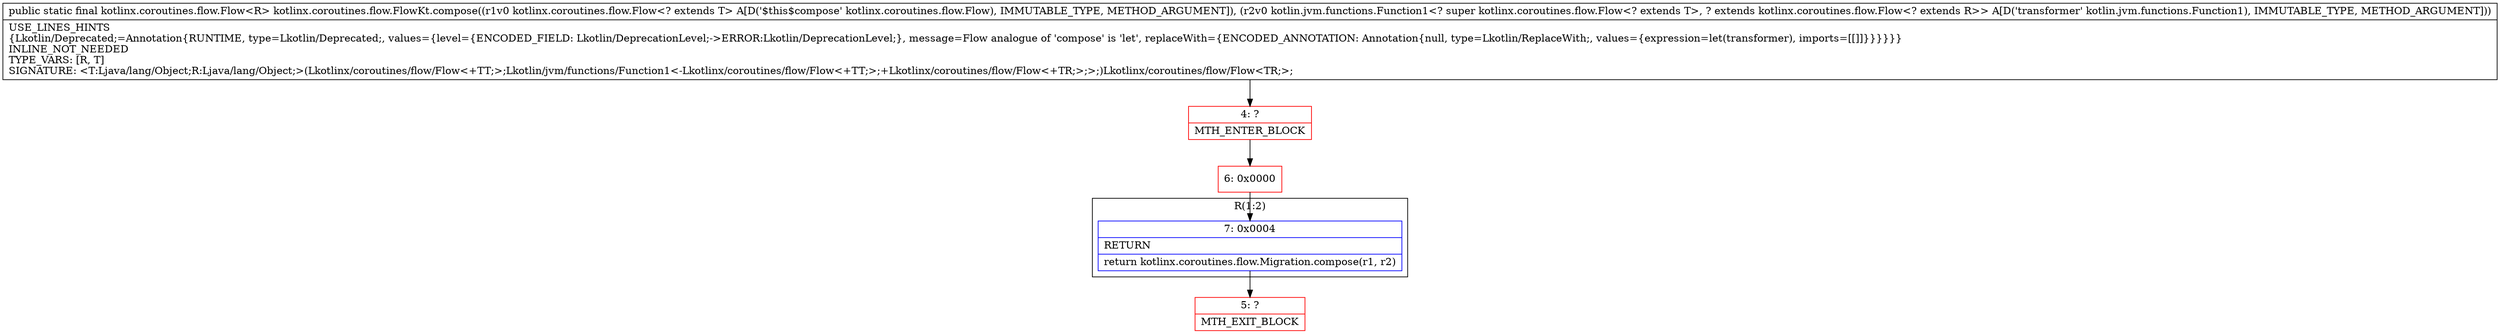 digraph "CFG forkotlinx.coroutines.flow.FlowKt.compose(Lkotlinx\/coroutines\/flow\/Flow;Lkotlin\/jvm\/functions\/Function1;)Lkotlinx\/coroutines\/flow\/Flow;" {
subgraph cluster_Region_229862082 {
label = "R(1:2)";
node [shape=record,color=blue];
Node_7 [shape=record,label="{7\:\ 0x0004|RETURN\l|return kotlinx.coroutines.flow.Migration.compose(r1, r2)\l}"];
}
Node_4 [shape=record,color=red,label="{4\:\ ?|MTH_ENTER_BLOCK\l}"];
Node_6 [shape=record,color=red,label="{6\:\ 0x0000}"];
Node_5 [shape=record,color=red,label="{5\:\ ?|MTH_EXIT_BLOCK\l}"];
MethodNode[shape=record,label="{public static final kotlinx.coroutines.flow.Flow\<R\> kotlinx.coroutines.flow.FlowKt.compose((r1v0 kotlinx.coroutines.flow.Flow\<? extends T\> A[D('$this$compose' kotlinx.coroutines.flow.Flow), IMMUTABLE_TYPE, METHOD_ARGUMENT]), (r2v0 kotlin.jvm.functions.Function1\<? super kotlinx.coroutines.flow.Flow\<? extends T\>, ? extends kotlinx.coroutines.flow.Flow\<? extends R\>\> A[D('transformer' kotlin.jvm.functions.Function1), IMMUTABLE_TYPE, METHOD_ARGUMENT]))  | USE_LINES_HINTS\l\{Lkotlin\/Deprecated;=Annotation\{RUNTIME, type=Lkotlin\/Deprecated;, values=\{level=\{ENCODED_FIELD: Lkotlin\/DeprecationLevel;\-\>ERROR:Lkotlin\/DeprecationLevel;\}, message=Flow analogue of 'compose' is 'let', replaceWith=\{ENCODED_ANNOTATION: Annotation\{null, type=Lkotlin\/ReplaceWith;, values=\{expression=let(transformer), imports=[[]]\}\}\}\}\}\}\lINLINE_NOT_NEEDED\lTYPE_VARS: [R, T]\lSIGNATURE: \<T:Ljava\/lang\/Object;R:Ljava\/lang\/Object;\>(Lkotlinx\/coroutines\/flow\/Flow\<+TT;\>;Lkotlin\/jvm\/functions\/Function1\<\-Lkotlinx\/coroutines\/flow\/Flow\<+TT;\>;+Lkotlinx\/coroutines\/flow\/Flow\<+TR;\>;\>;)Lkotlinx\/coroutines\/flow\/Flow\<TR;\>;\l}"];
MethodNode -> Node_4;Node_7 -> Node_5;
Node_4 -> Node_6;
Node_6 -> Node_7;
}

